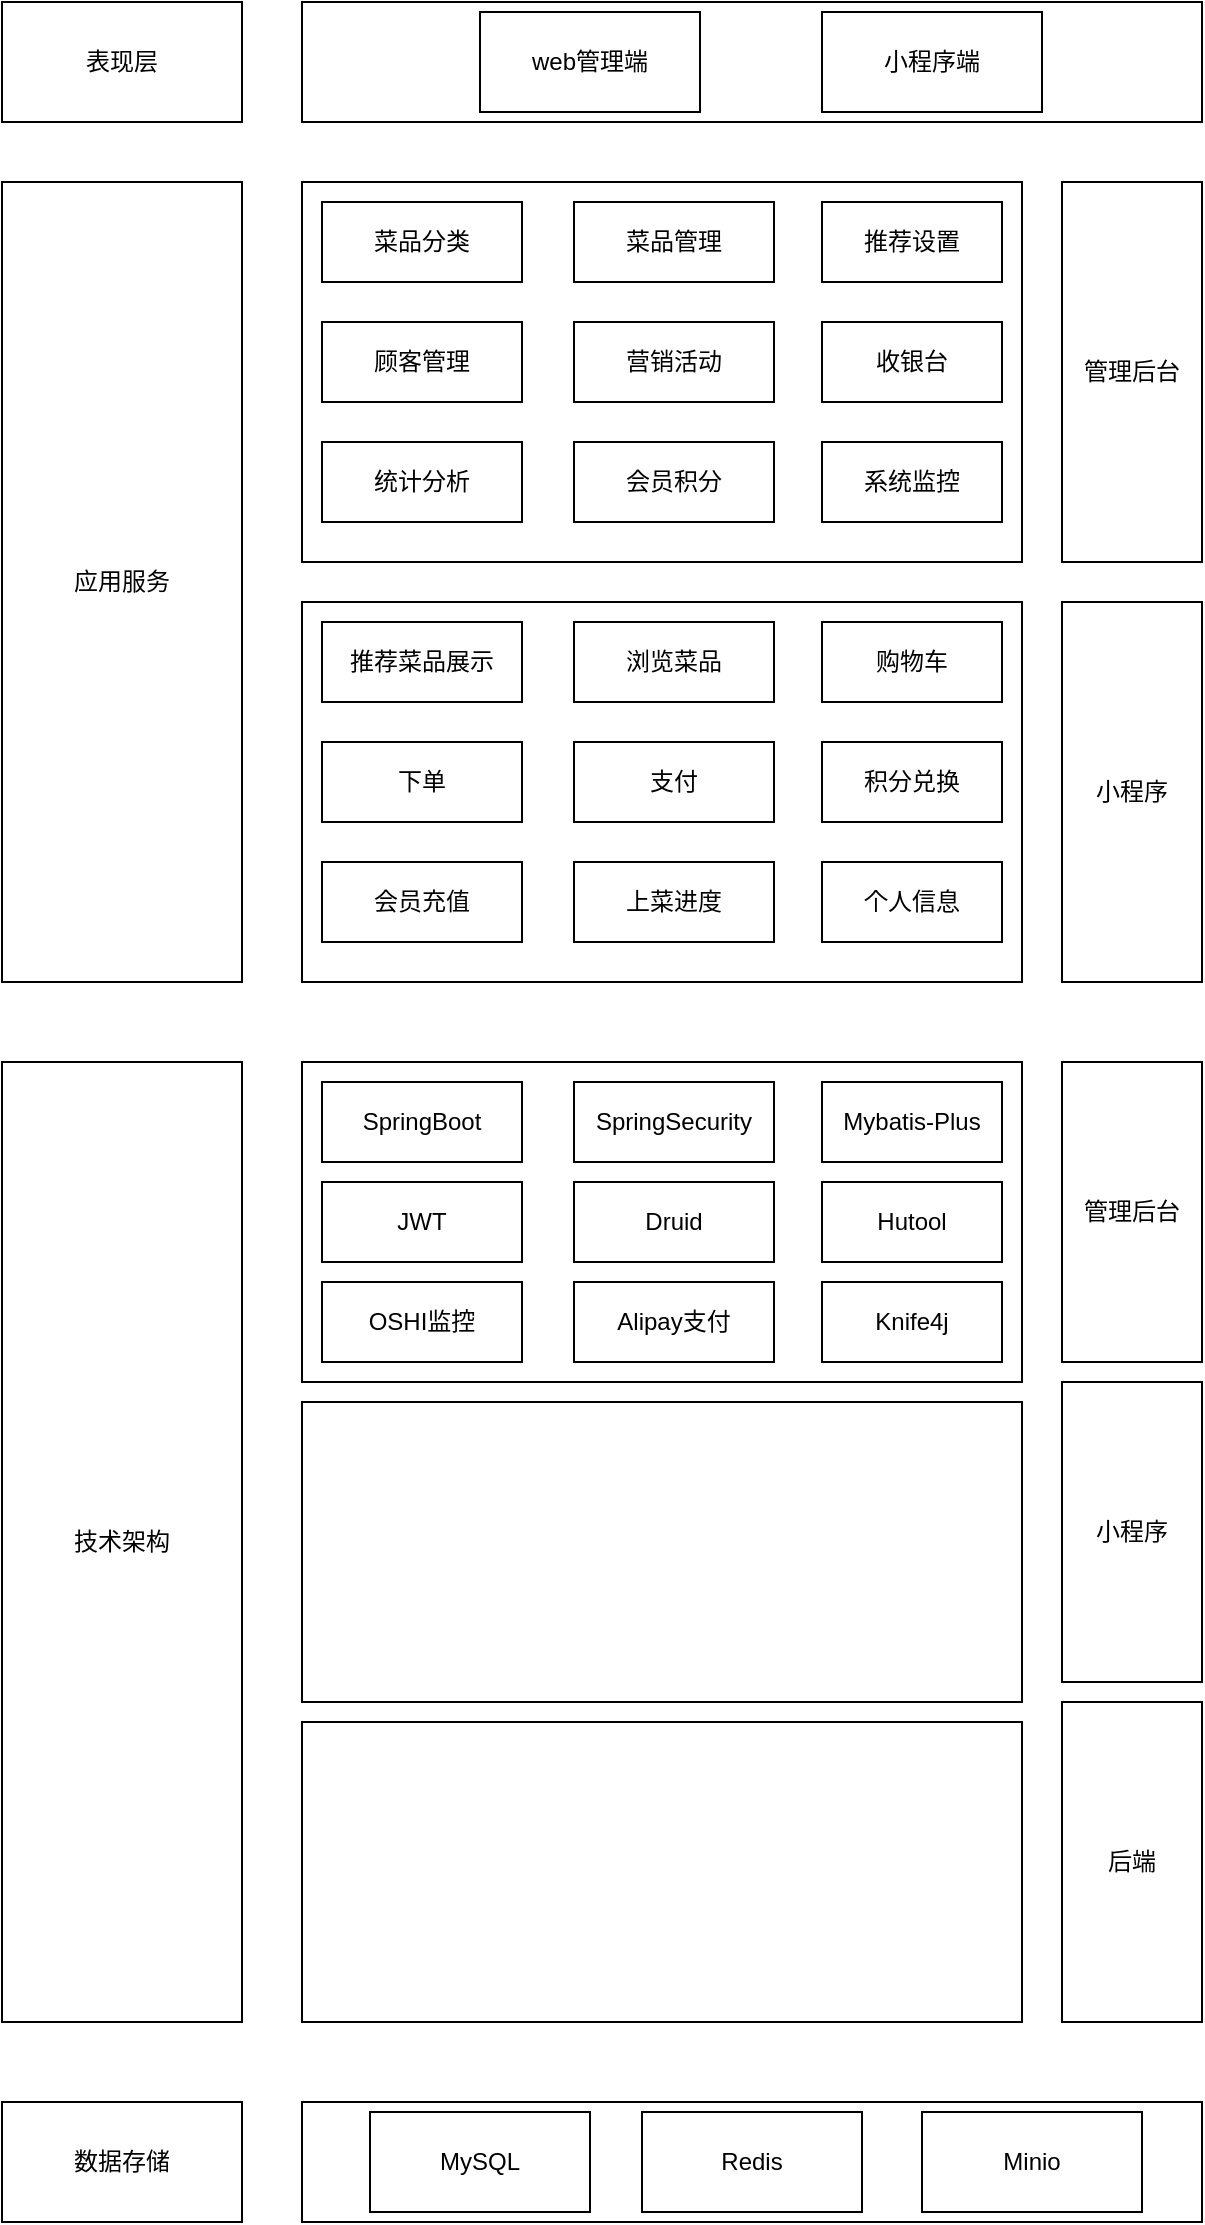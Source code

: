 <mxfile version="25.0.3">
  <diagram name="第 1 页" id="kkiRMd6nDf_l1V6F4f-9">
    <mxGraphModel dx="954" dy="566" grid="1" gridSize="10" guides="1" tooltips="1" connect="1" arrows="1" fold="1" page="1" pageScale="1" pageWidth="827" pageHeight="1169" math="0" shadow="0">
      <root>
        <mxCell id="0" />
        <mxCell id="1" parent="0" />
        <mxCell id="BB3gbroHE7xtjv3Sknmu-1" value="" style="rounded=0;whiteSpace=wrap;html=1;" vertex="1" parent="1">
          <mxGeometry x="270" y="30" width="450" height="60" as="geometry" />
        </mxCell>
        <mxCell id="BB3gbroHE7xtjv3Sknmu-2" value="表现层" style="rounded=0;whiteSpace=wrap;html=1;" vertex="1" parent="1">
          <mxGeometry x="120" y="30" width="120" height="60" as="geometry" />
        </mxCell>
        <mxCell id="BB3gbroHE7xtjv3Sknmu-3" value="web管理端" style="rounded=0;whiteSpace=wrap;html=1;" vertex="1" parent="1">
          <mxGeometry x="359" y="35" width="110" height="50" as="geometry" />
        </mxCell>
        <mxCell id="BB3gbroHE7xtjv3Sknmu-4" value="小程序端" style="rounded=0;whiteSpace=wrap;html=1;" vertex="1" parent="1">
          <mxGeometry x="530" y="35" width="110" height="50" as="geometry" />
        </mxCell>
        <mxCell id="BB3gbroHE7xtjv3Sknmu-5" value="应用服务" style="rounded=0;whiteSpace=wrap;html=1;" vertex="1" parent="1">
          <mxGeometry x="120" y="120" width="120" height="400" as="geometry" />
        </mxCell>
        <mxCell id="BB3gbroHE7xtjv3Sknmu-6" value="技术架构" style="rounded=0;whiteSpace=wrap;html=1;" vertex="1" parent="1">
          <mxGeometry x="120" y="560" width="120" height="480" as="geometry" />
        </mxCell>
        <mxCell id="BB3gbroHE7xtjv3Sknmu-7" value="数据存储" style="rounded=0;whiteSpace=wrap;html=1;" vertex="1" parent="1">
          <mxGeometry x="120" y="1080" width="120" height="60" as="geometry" />
        </mxCell>
        <mxCell id="BB3gbroHE7xtjv3Sknmu-8" value="" style="rounded=0;whiteSpace=wrap;html=1;" vertex="1" parent="1">
          <mxGeometry x="270" y="120" width="360" height="190" as="geometry" />
        </mxCell>
        <mxCell id="BB3gbroHE7xtjv3Sknmu-9" value="管理后台" style="rounded=0;whiteSpace=wrap;html=1;" vertex="1" parent="1">
          <mxGeometry x="650" y="120" width="70" height="190" as="geometry" />
        </mxCell>
        <mxCell id="BB3gbroHE7xtjv3Sknmu-10" value="" style="rounded=0;whiteSpace=wrap;html=1;" vertex="1" parent="1">
          <mxGeometry x="270" y="330" width="360" height="190" as="geometry" />
        </mxCell>
        <mxCell id="BB3gbroHE7xtjv3Sknmu-11" value="小程序" style="rounded=0;whiteSpace=wrap;html=1;" vertex="1" parent="1">
          <mxGeometry x="650" y="330" width="70" height="190" as="geometry" />
        </mxCell>
        <mxCell id="BB3gbroHE7xtjv3Sknmu-12" value="" style="rounded=0;whiteSpace=wrap;html=1;" vertex="1" parent="1">
          <mxGeometry x="270" y="560" width="360" height="160" as="geometry" />
        </mxCell>
        <mxCell id="BB3gbroHE7xtjv3Sknmu-13" value="管理后台" style="rounded=0;whiteSpace=wrap;html=1;" vertex="1" parent="1">
          <mxGeometry x="650" y="560" width="70" height="150" as="geometry" />
        </mxCell>
        <mxCell id="BB3gbroHE7xtjv3Sknmu-14" value="" style="rounded=0;whiteSpace=wrap;html=1;" vertex="1" parent="1">
          <mxGeometry x="270" y="890" width="360" height="150" as="geometry" />
        </mxCell>
        <mxCell id="BB3gbroHE7xtjv3Sknmu-15" value="后端" style="rounded=0;whiteSpace=wrap;html=1;" vertex="1" parent="1">
          <mxGeometry x="650" y="880" width="70" height="160" as="geometry" />
        </mxCell>
        <mxCell id="BB3gbroHE7xtjv3Sknmu-16" value="" style="rounded=0;whiteSpace=wrap;html=1;" vertex="1" parent="1">
          <mxGeometry x="270" y="1080" width="450" height="60" as="geometry" />
        </mxCell>
        <mxCell id="BB3gbroHE7xtjv3Sknmu-17" value="MySQL" style="rounded=0;whiteSpace=wrap;html=1;" vertex="1" parent="1">
          <mxGeometry x="304" y="1085" width="110" height="50" as="geometry" />
        </mxCell>
        <mxCell id="BB3gbroHE7xtjv3Sknmu-18" value="Redis" style="rounded=0;whiteSpace=wrap;html=1;" vertex="1" parent="1">
          <mxGeometry x="440" y="1085" width="110" height="50" as="geometry" />
        </mxCell>
        <mxCell id="BB3gbroHE7xtjv3Sknmu-19" value="Minio" style="rounded=0;whiteSpace=wrap;html=1;" vertex="1" parent="1">
          <mxGeometry x="580" y="1085" width="110" height="50" as="geometry" />
        </mxCell>
        <mxCell id="BB3gbroHE7xtjv3Sknmu-20" value="" style="rounded=0;whiteSpace=wrap;html=1;" vertex="1" parent="1">
          <mxGeometry x="270" y="730" width="360" height="150" as="geometry" />
        </mxCell>
        <mxCell id="BB3gbroHE7xtjv3Sknmu-21" value="小程序" style="rounded=0;whiteSpace=wrap;html=1;" vertex="1" parent="1">
          <mxGeometry x="650" y="720" width="70" height="150" as="geometry" />
        </mxCell>
        <mxCell id="BB3gbroHE7xtjv3Sknmu-22" value="菜品分类" style="rounded=0;whiteSpace=wrap;html=1;" vertex="1" parent="1">
          <mxGeometry x="280" y="130" width="100" height="40" as="geometry" />
        </mxCell>
        <mxCell id="BB3gbroHE7xtjv3Sknmu-23" value="菜品管理" style="rounded=0;whiteSpace=wrap;html=1;" vertex="1" parent="1">
          <mxGeometry x="406" y="130" width="100" height="40" as="geometry" />
        </mxCell>
        <mxCell id="BB3gbroHE7xtjv3Sknmu-24" value="推荐设置" style="rounded=0;whiteSpace=wrap;html=1;" vertex="1" parent="1">
          <mxGeometry x="530" y="130" width="90" height="40" as="geometry" />
        </mxCell>
        <mxCell id="BB3gbroHE7xtjv3Sknmu-25" value="顾客管理" style="rounded=0;whiteSpace=wrap;html=1;" vertex="1" parent="1">
          <mxGeometry x="280" y="190" width="100" height="40" as="geometry" />
        </mxCell>
        <mxCell id="BB3gbroHE7xtjv3Sknmu-26" value="统计分析" style="rounded=0;whiteSpace=wrap;html=1;" vertex="1" parent="1">
          <mxGeometry x="280" y="250" width="100" height="40" as="geometry" />
        </mxCell>
        <mxCell id="BB3gbroHE7xtjv3Sknmu-27" value="营销活动" style="rounded=0;whiteSpace=wrap;html=1;" vertex="1" parent="1">
          <mxGeometry x="406" y="190" width="100" height="40" as="geometry" />
        </mxCell>
        <mxCell id="BB3gbroHE7xtjv3Sknmu-28" value="会员积分" style="rounded=0;whiteSpace=wrap;html=1;" vertex="1" parent="1">
          <mxGeometry x="406" y="250" width="100" height="40" as="geometry" />
        </mxCell>
        <mxCell id="BB3gbroHE7xtjv3Sknmu-29" value="收银台" style="rounded=0;whiteSpace=wrap;html=1;" vertex="1" parent="1">
          <mxGeometry x="530" y="190" width="90" height="40" as="geometry" />
        </mxCell>
        <mxCell id="BB3gbroHE7xtjv3Sknmu-30" value="系统监控" style="rounded=0;whiteSpace=wrap;html=1;" vertex="1" parent="1">
          <mxGeometry x="530" y="250" width="90" height="40" as="geometry" />
        </mxCell>
        <mxCell id="BB3gbroHE7xtjv3Sknmu-31" value="推荐菜品展示" style="rounded=0;whiteSpace=wrap;html=1;" vertex="1" parent="1">
          <mxGeometry x="280" y="340" width="100" height="40" as="geometry" />
        </mxCell>
        <mxCell id="BB3gbroHE7xtjv3Sknmu-32" value="浏览菜品" style="rounded=0;whiteSpace=wrap;html=1;" vertex="1" parent="1">
          <mxGeometry x="406" y="340" width="100" height="40" as="geometry" />
        </mxCell>
        <mxCell id="BB3gbroHE7xtjv3Sknmu-33" value="购物车" style="rounded=0;whiteSpace=wrap;html=1;" vertex="1" parent="1">
          <mxGeometry x="530" y="340" width="90" height="40" as="geometry" />
        </mxCell>
        <mxCell id="BB3gbroHE7xtjv3Sknmu-34" value="下单" style="rounded=0;whiteSpace=wrap;html=1;" vertex="1" parent="1">
          <mxGeometry x="280" y="400" width="100" height="40" as="geometry" />
        </mxCell>
        <mxCell id="BB3gbroHE7xtjv3Sknmu-35" value="支付" style="rounded=0;whiteSpace=wrap;html=1;" vertex="1" parent="1">
          <mxGeometry x="406" y="400" width="100" height="40" as="geometry" />
        </mxCell>
        <mxCell id="BB3gbroHE7xtjv3Sknmu-36" value="积分兑换" style="rounded=0;whiteSpace=wrap;html=1;" vertex="1" parent="1">
          <mxGeometry x="530" y="400" width="90" height="40" as="geometry" />
        </mxCell>
        <mxCell id="BB3gbroHE7xtjv3Sknmu-37" value="会员充值" style="rounded=0;whiteSpace=wrap;html=1;" vertex="1" parent="1">
          <mxGeometry x="280" y="460" width="100" height="40" as="geometry" />
        </mxCell>
        <mxCell id="BB3gbroHE7xtjv3Sknmu-38" value="上菜进度" style="rounded=0;whiteSpace=wrap;html=1;" vertex="1" parent="1">
          <mxGeometry x="406" y="460" width="100" height="40" as="geometry" />
        </mxCell>
        <mxCell id="BB3gbroHE7xtjv3Sknmu-39" value="个人信息" style="rounded=0;whiteSpace=wrap;html=1;" vertex="1" parent="1">
          <mxGeometry x="530" y="460" width="90" height="40" as="geometry" />
        </mxCell>
        <mxCell id="BB3gbroHE7xtjv3Sknmu-40" value="SpringBoot" style="rounded=0;whiteSpace=wrap;html=1;" vertex="1" parent="1">
          <mxGeometry x="280" y="570" width="100" height="40" as="geometry" />
        </mxCell>
        <mxCell id="BB3gbroHE7xtjv3Sknmu-41" value="SpringSecurity" style="rounded=0;whiteSpace=wrap;html=1;" vertex="1" parent="1">
          <mxGeometry x="406" y="570" width="100" height="40" as="geometry" />
        </mxCell>
        <mxCell id="BB3gbroHE7xtjv3Sknmu-42" value="Mybatis-Plus" style="rounded=0;whiteSpace=wrap;html=1;" vertex="1" parent="1">
          <mxGeometry x="530" y="570" width="90" height="40" as="geometry" />
        </mxCell>
        <mxCell id="BB3gbroHE7xtjv3Sknmu-43" value="JWT" style="rounded=0;whiteSpace=wrap;html=1;" vertex="1" parent="1">
          <mxGeometry x="280" y="620" width="100" height="40" as="geometry" />
        </mxCell>
        <mxCell id="BB3gbroHE7xtjv3Sknmu-44" value="Druid" style="rounded=0;whiteSpace=wrap;html=1;" vertex="1" parent="1">
          <mxGeometry x="406" y="620" width="100" height="40" as="geometry" />
        </mxCell>
        <mxCell id="BB3gbroHE7xtjv3Sknmu-45" value="Hutool" style="rounded=0;whiteSpace=wrap;html=1;" vertex="1" parent="1">
          <mxGeometry x="530" y="620" width="90" height="40" as="geometry" />
        </mxCell>
        <mxCell id="BB3gbroHE7xtjv3Sknmu-46" value="OSHI监控" style="rounded=0;whiteSpace=wrap;html=1;" vertex="1" parent="1">
          <mxGeometry x="280" y="670" width="100" height="40" as="geometry" />
        </mxCell>
        <mxCell id="BB3gbroHE7xtjv3Sknmu-47" value="Alipay支付" style="rounded=0;whiteSpace=wrap;html=1;" vertex="1" parent="1">
          <mxGeometry x="406" y="670" width="100" height="40" as="geometry" />
        </mxCell>
        <mxCell id="BB3gbroHE7xtjv3Sknmu-48" value="Knife4j" style="rounded=0;whiteSpace=wrap;html=1;" vertex="1" parent="1">
          <mxGeometry x="530" y="670" width="90" height="40" as="geometry" />
        </mxCell>
      </root>
    </mxGraphModel>
  </diagram>
</mxfile>
